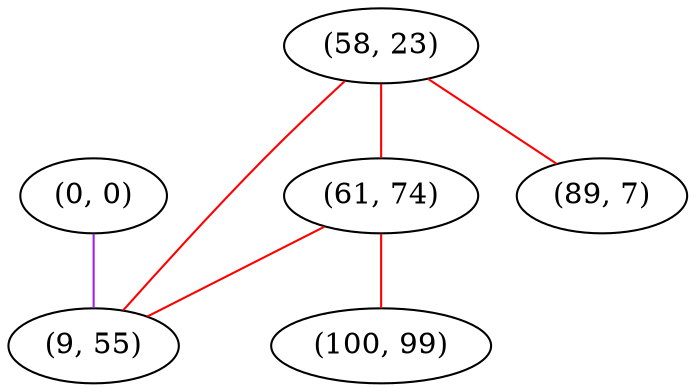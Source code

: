 graph "" {
"(0, 0)";
"(58, 23)";
"(61, 74)";
"(9, 55)";
"(100, 99)";
"(89, 7)";
"(0, 0)" -- "(9, 55)"  [color=purple, key=0, weight=4];
"(58, 23)" -- "(9, 55)"  [color=red, key=0, weight=1];
"(58, 23)" -- "(61, 74)"  [color=red, key=0, weight=1];
"(58, 23)" -- "(89, 7)"  [color=red, key=0, weight=1];
"(61, 74)" -- "(100, 99)"  [color=red, key=0, weight=1];
"(61, 74)" -- "(9, 55)"  [color=red, key=0, weight=1];
}
